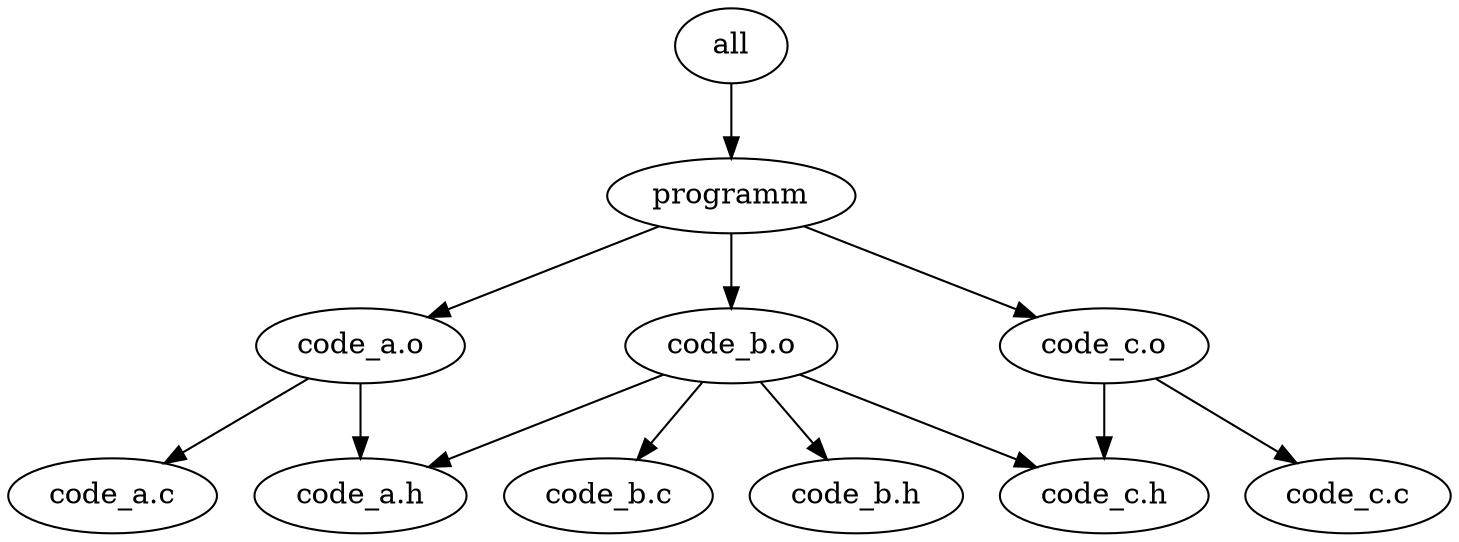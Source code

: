 digraph G {
  0 [label="programm"]
  1 [label="code_a.o"]
  0 -> 1
  2 [label="code_b.o"]
  0 -> 2
  3 [label="code_c.o"]
  0 -> 3
  4 [label="all"]
  4 -> 0
  5 [label="code_a.c"]
  1 -> 5
  6 [label="code_a.h"]
  1 -> 6
  7 [label="code_b.c"]
  2 -> 7
  8 [label="code_b.h"]
  2 -> 8
  2 -> 6
  9 [label="code_c.h"]
  2 -> 9
  10 [label="code_c.c"]
  3 -> 10
  3 -> 9
}
